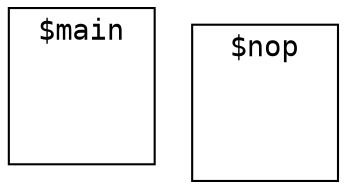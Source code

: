 graph {
   fontname=monospace
   layout=fdp

   subgraph cluster_0 {
      label="$main"
   }

   subgraph cluster_1 {
      label="$nop"
   }
}
